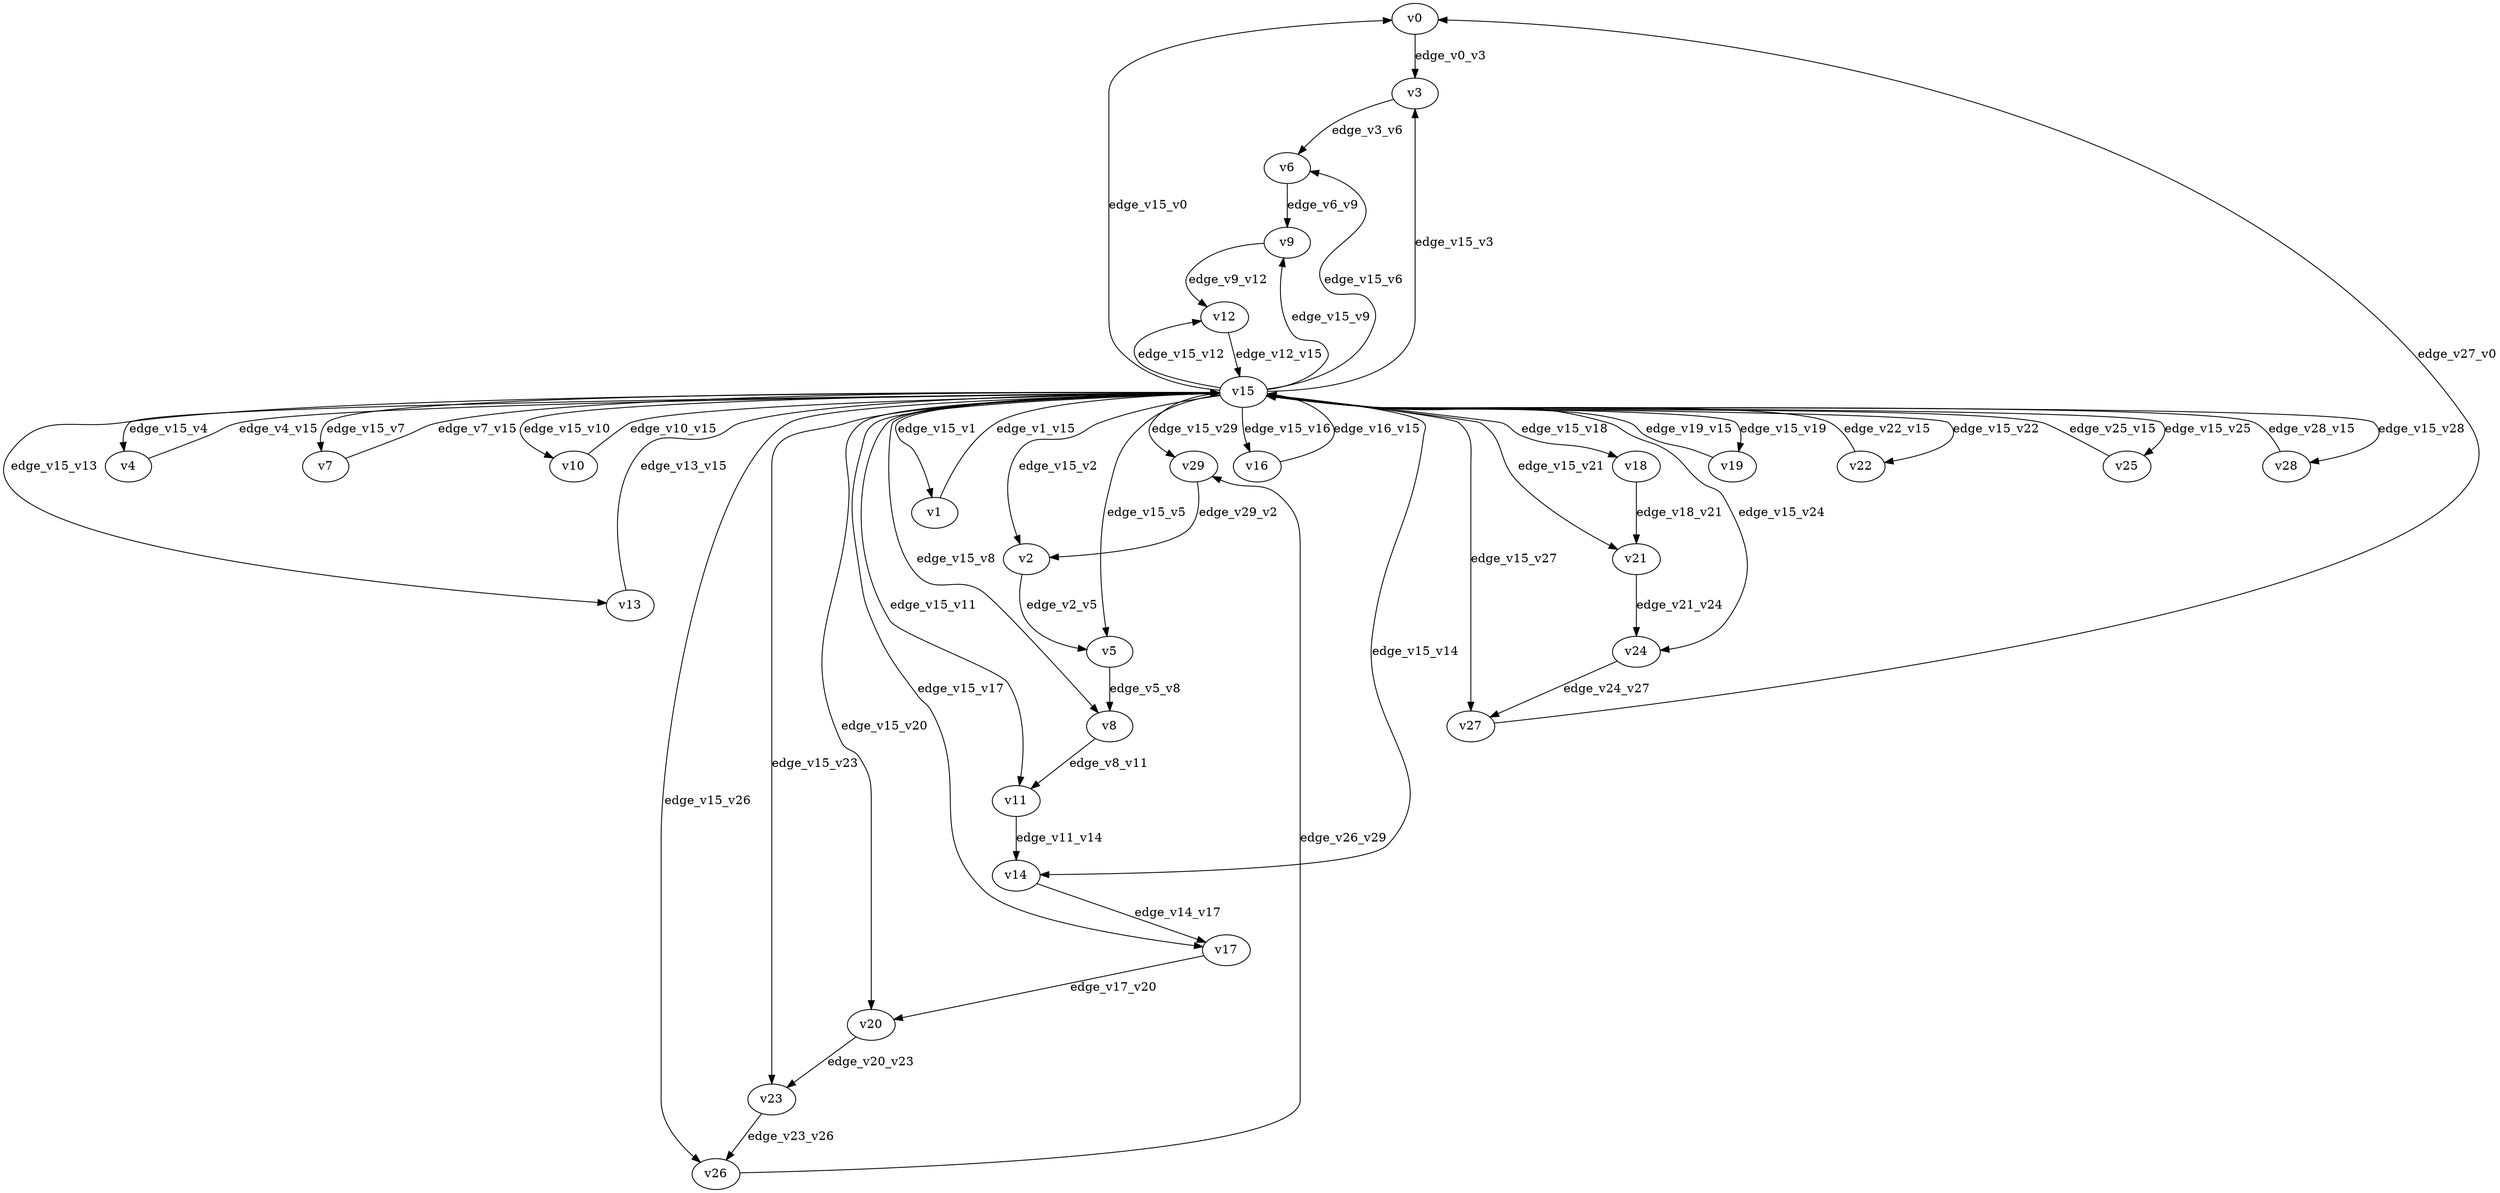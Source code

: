 digraph test039 {
    // Discounted game test case
    // Vertex properties: name [player=X]
    // Edge properties: [weight=Y, discount=Z]

    v0 [name="v0", player=0];
    v1 [name="v1", player=1];
    v2 [name="v2", player=0];
    v3 [name="v3", player=1];
    v4 [name="v4", player=0];
    v5 [name="v5", player=1];
    v6 [name="v6", player=0];
    v7 [name="v7", player=1];
    v8 [name="v8", player=0];
    v9 [name="v9", player=1];
    v10 [name="v10", player=0];
    v11 [name="v11", player=1];
    v12 [name="v12", player=0];
    v13 [name="v13", player=1];
    v14 [name="v14", player=0];
    v15 [name="v15", player=0];
    v16 [name="v16", player=0];
    v17 [name="v17", player=1];
    v18 [name="v18", player=0];
    v19 [name="v19", player=1];
    v20 [name="v20", player=0];
    v21 [name="v21", player=1];
    v22 [name="v22", player=0];
    v23 [name="v23", player=1];
    v24 [name="v24", player=0];
    v25 [name="v25", player=1];
    v26 [name="v26", player=0];
    v27 [name="v27", player=1];
    v28 [name="v28", player=0];
    v29 [name="v29", player=1];

    v15 -> v0 [label="edge_v15_v0", weight=4.22, discount=0.058];
    v15 -> v1 [label="edge_v15_v1", weight=-0.64, discount=0.058];
    v1 -> v15 [label="edge_v1_v15", weight=0.14, discount=0.058];
    v15 -> v2 [label="edge_v15_v2", weight=2.90, discount=0.058];
    v15 -> v3 [label="edge_v15_v3", weight=8.36, discount=0.058];
    v15 -> v4 [label="edge_v15_v4", weight=2.04, discount=0.058];
    v4 -> v15 [label="edge_v4_v15", weight=1.41, discount=0.058];
    v15 -> v5 [label="edge_v15_v5", weight=6.80, discount=0.058];
    v15 -> v6 [label="edge_v15_v6", weight=-5.10, discount=0.058];
    v15 -> v7 [label="edge_v15_v7", weight=5.50, discount=0.058];
    v7 -> v15 [label="edge_v7_v15", weight=3.62, discount=0.058];
    v15 -> v8 [label="edge_v15_v8", weight=-3.10, discount=0.058];
    v15 -> v9 [label="edge_v15_v9", weight=2.95, discount=0.058];
    v15 -> v10 [label="edge_v15_v10", weight=5.80, discount=0.058];
    v10 -> v15 [label="edge_v10_v15", weight=7.05, discount=0.058];
    v15 -> v11 [label="edge_v15_v11", weight=-3.69, discount=0.058];
    v15 -> v12 [label="edge_v15_v12", weight=2.39, discount=0.058];
    v15 -> v13 [label="edge_v15_v13", weight=-4.95, discount=0.058];
    v13 -> v15 [label="edge_v13_v15", weight=-4.83, discount=0.058];
    v15 -> v14 [label="edge_v15_v14", weight=-3.88, discount=0.058];
    v15 -> v16 [label="edge_v15_v16", weight=7.31, discount=0.058];
    v16 -> v15 [label="edge_v16_v15", weight=5.23, discount=0.058];
    v15 -> v17 [label="edge_v15_v17", weight=-5.50, discount=0.058];
    v15 -> v18 [label="edge_v15_v18", weight=-3.90, discount=0.058];
    v15 -> v19 [label="edge_v15_v19", weight=8.98, discount=0.058];
    v19 -> v15 [label="edge_v19_v15", weight=10.39, discount=0.058];
    v15 -> v20 [label="edge_v15_v20", weight=8.51, discount=0.058];
    v15 -> v21 [label="edge_v15_v21", weight=-5.22, discount=0.058];
    v15 -> v22 [label="edge_v15_v22", weight=3.65, discount=0.058];
    v22 -> v15 [label="edge_v22_v15", weight=4.78, discount=0.058];
    v15 -> v23 [label="edge_v15_v23", weight=8.26, discount=0.058];
    v15 -> v24 [label="edge_v15_v24", weight=1.78, discount=0.058];
    v15 -> v25 [label="edge_v15_v25", weight=4.62, discount=0.058];
    v25 -> v15 [label="edge_v25_v15", weight=4.29, discount=0.058];
    v15 -> v26 [label="edge_v15_v26", weight=6.26, discount=0.058];
    v15 -> v27 [label="edge_v15_v27", weight=7.94, discount=0.058];
    v15 -> v28 [label="edge_v15_v28", weight=1.55, discount=0.058];
    v28 -> v15 [label="edge_v28_v15", weight=3.08, discount=0.058];
    v15 -> v29 [label="edge_v15_v29", weight=0.80, discount=0.058];
    v0 -> v3 [label="edge_v0_v3", weight=6.20, discount=0.058];
    v2 -> v5 [label="edge_v2_v5", weight=2.10, discount=0.058];
    v3 -> v6 [label="edge_v3_v6", weight=2.01, discount=0.058];
    v5 -> v8 [label="edge_v5_v8", weight=3.19, discount=0.058];
    v6 -> v9 [label="edge_v6_v9", weight=4.29, discount=0.058];
    v8 -> v11 [label="edge_v8_v11", weight=-1.67, discount=0.058];
    v9 -> v12 [label="edge_v9_v12", weight=-2.56, discount=0.058];
    v11 -> v14 [label="edge_v11_v14", weight=1.36, discount=0.058];
    v12 -> v15 [label="edge_v12_v15", weight=6.55, discount=0.058];
    v14 -> v17 [label="edge_v14_v17", weight=0.37, discount=0.058];
    v17 -> v20 [label="edge_v17_v20", weight=0.89, discount=0.058];
    v18 -> v21 [label="edge_v18_v21", weight=6.15, discount=0.058];
    v20 -> v23 [label="edge_v20_v23", weight=-2.00, discount=0.058];
    v21 -> v24 [label="edge_v21_v24", weight=3.42, discount=0.058];
    v23 -> v26 [label="edge_v23_v26", weight=5.95, discount=0.058];
    v24 -> v27 [label="edge_v24_v27", weight=-0.99, discount=0.058];
    v26 -> v29 [label="edge_v26_v29", weight=1.80, discount=0.058];
    v27 -> v0 [label="edge_v27_v0", weight=-1.32, discount=0.058];
    v29 -> v2 [label="edge_v29_v2", weight=1.64, discount=0.058];
}
